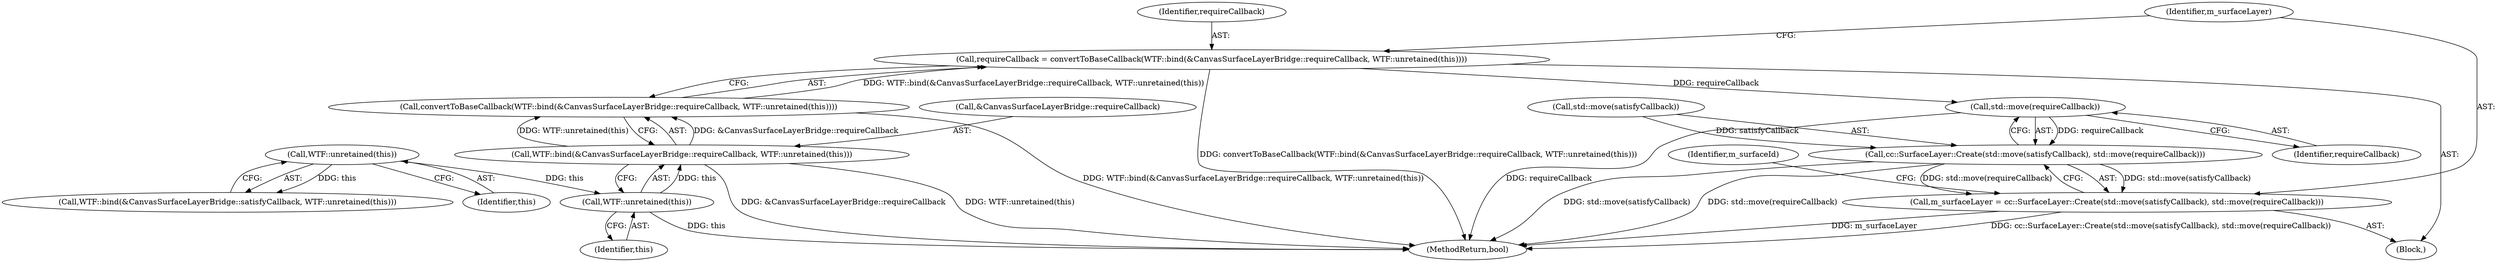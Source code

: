 digraph "0_Chrome_a3987c8b93d3abbba6ea4e438493bf996fff66b7_6@API" {
"1000136" [label="(Call,std::move(requireCallback))"];
"1000123" [label="(Call,requireCallback = convertToBaseCallback(WTF::bind(&CanvasSurfaceLayerBridge::requireCallback, WTF::unretained(this))))"];
"1000125" [label="(Call,convertToBaseCallback(WTF::bind(&CanvasSurfaceLayerBridge::requireCallback, WTF::unretained(this))))"];
"1000126" [label="(Call,WTF::bind(&CanvasSurfaceLayerBridge::requireCallback, WTF::unretained(this)))"];
"1000129" [label="(Call,WTF::unretained(this))"];
"1000120" [label="(Call,WTF::unretained(this))"];
"1000133" [label="(Call,cc::SurfaceLayer::Create(std::move(satisfyCallback), std::move(requireCallback)))"];
"1000131" [label="(Call,m_surfaceLayer = cc::SurfaceLayer::Create(std::move(satisfyCallback), std::move(requireCallback)))"];
"1000127" [label="(Call,&CanvasSurfaceLayerBridge::requireCallback)"];
"1000153" [label="(MethodReturn,bool)"];
"1000137" [label="(Identifier,requireCallback)"];
"1000123" [label="(Call,requireCallback = convertToBaseCallback(WTF::bind(&CanvasSurfaceLayerBridge::requireCallback, WTF::unretained(this))))"];
"1000125" [label="(Call,convertToBaseCallback(WTF::bind(&CanvasSurfaceLayerBridge::requireCallback, WTF::unretained(this))))"];
"1000130" [label="(Identifier,this)"];
"1000120" [label="(Call,WTF::unretained(this))"];
"1000131" [label="(Call,m_surfaceLayer = cc::SurfaceLayer::Create(std::move(satisfyCallback), std::move(requireCallback)))"];
"1000132" [label="(Identifier,m_surfaceLayer)"];
"1000117" [label="(Call,WTF::bind(&CanvasSurfaceLayerBridge::satisfyCallback, WTF::unretained(this)))"];
"1000139" [label="(Identifier,m_surfaceId)"];
"1000129" [label="(Call,WTF::unretained(this))"];
"1000133" [label="(Call,cc::SurfaceLayer::Create(std::move(satisfyCallback), std::move(requireCallback)))"];
"1000124" [label="(Identifier,requireCallback)"];
"1000136" [label="(Call,std::move(requireCallback))"];
"1000121" [label="(Identifier,this)"];
"1000103" [label="(Block,)"];
"1000126" [label="(Call,WTF::bind(&CanvasSurfaceLayerBridge::requireCallback, WTF::unretained(this)))"];
"1000134" [label="(Call,std::move(satisfyCallback))"];
"1000136" -> "1000133"  [label="AST: "];
"1000136" -> "1000137"  [label="CFG: "];
"1000137" -> "1000136"  [label="AST: "];
"1000133" -> "1000136"  [label="CFG: "];
"1000136" -> "1000153"  [label="DDG: requireCallback"];
"1000136" -> "1000133"  [label="DDG: requireCallback"];
"1000123" -> "1000136"  [label="DDG: requireCallback"];
"1000123" -> "1000103"  [label="AST: "];
"1000123" -> "1000125"  [label="CFG: "];
"1000124" -> "1000123"  [label="AST: "];
"1000125" -> "1000123"  [label="AST: "];
"1000132" -> "1000123"  [label="CFG: "];
"1000123" -> "1000153"  [label="DDG: convertToBaseCallback(WTF::bind(&CanvasSurfaceLayerBridge::requireCallback, WTF::unretained(this)))"];
"1000125" -> "1000123"  [label="DDG: WTF::bind(&CanvasSurfaceLayerBridge::requireCallback, WTF::unretained(this))"];
"1000125" -> "1000126"  [label="CFG: "];
"1000126" -> "1000125"  [label="AST: "];
"1000125" -> "1000153"  [label="DDG: WTF::bind(&CanvasSurfaceLayerBridge::requireCallback, WTF::unretained(this))"];
"1000126" -> "1000125"  [label="DDG: &CanvasSurfaceLayerBridge::requireCallback"];
"1000126" -> "1000125"  [label="DDG: WTF::unretained(this)"];
"1000126" -> "1000129"  [label="CFG: "];
"1000127" -> "1000126"  [label="AST: "];
"1000129" -> "1000126"  [label="AST: "];
"1000126" -> "1000153"  [label="DDG: &CanvasSurfaceLayerBridge::requireCallback"];
"1000126" -> "1000153"  [label="DDG: WTF::unretained(this)"];
"1000129" -> "1000126"  [label="DDG: this"];
"1000129" -> "1000130"  [label="CFG: "];
"1000130" -> "1000129"  [label="AST: "];
"1000129" -> "1000153"  [label="DDG: this"];
"1000120" -> "1000129"  [label="DDG: this"];
"1000120" -> "1000117"  [label="AST: "];
"1000120" -> "1000121"  [label="CFG: "];
"1000121" -> "1000120"  [label="AST: "];
"1000117" -> "1000120"  [label="CFG: "];
"1000120" -> "1000117"  [label="DDG: this"];
"1000133" -> "1000131"  [label="AST: "];
"1000134" -> "1000133"  [label="AST: "];
"1000131" -> "1000133"  [label="CFG: "];
"1000133" -> "1000153"  [label="DDG: std::move(satisfyCallback)"];
"1000133" -> "1000153"  [label="DDG: std::move(requireCallback)"];
"1000133" -> "1000131"  [label="DDG: std::move(satisfyCallback)"];
"1000133" -> "1000131"  [label="DDG: std::move(requireCallback)"];
"1000134" -> "1000133"  [label="DDG: satisfyCallback"];
"1000131" -> "1000103"  [label="AST: "];
"1000132" -> "1000131"  [label="AST: "];
"1000139" -> "1000131"  [label="CFG: "];
"1000131" -> "1000153"  [label="DDG: m_surfaceLayer"];
"1000131" -> "1000153"  [label="DDG: cc::SurfaceLayer::Create(std::move(satisfyCallback), std::move(requireCallback))"];
}
